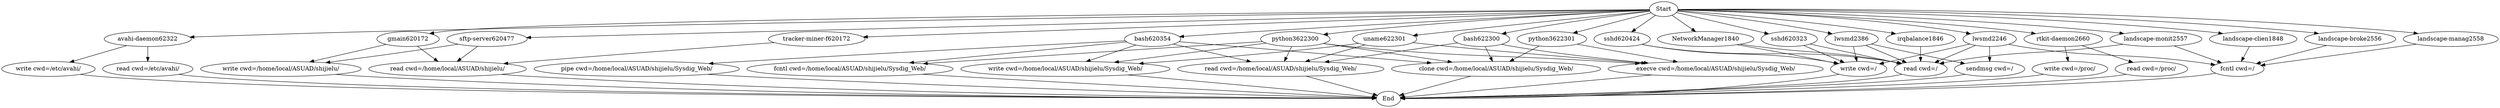 digraph {
	Start -> "avahi-daemon62322"
	Start -> gmain620172
	Start -> "tracker-miner-f620172"
	Start -> sshd620323
	Start -> bash620354
	Start -> bash622300
	Start -> python3622300
	Start -> python3622301
	Start -> uname622301
	Start -> sshd620424
	Start -> "sftp-server620477"
	Start -> "rtkit-daemon2660"
	Start -> irqbalance1846
	Start -> NetworkManager1840
	Start -> "landscape-monit2557"
	Start -> "landscape-clien1848"
	Start -> "landscape-broke2556"
	Start -> "landscape-manag2558"
	Start -> lwsmd2386
	Start -> lwsmd2246
	"avahi-daemon62322" -> "write cwd=/etc/avahi/"
	"avahi-daemon62322" -> "read cwd=/etc/avahi/"
	"write cwd=/etc/avahi/" -> End
	"read cwd=/etc/avahi/" -> End
	gmain620172 -> "write cwd=/home/local/ASUAD/shijielu/"
	gmain620172 -> "read cwd=/home/local/ASUAD/shijielu/"
	"write cwd=/home/local/ASUAD/shijielu/" -> End
	"read cwd=/home/local/ASUAD/shijielu/" -> End
	"tracker-miner-f620172" -> "read cwd=/home/local/ASUAD/shijielu/"
	sshd620323 -> "read cwd=/"
	sshd620323 -> "write cwd=/"
	"read cwd=/" -> End
	"write cwd=/" -> End
	bash620354 -> "read cwd=/home/local/ASUAD/shijielu/Sysdig_Web/"
	bash620354 -> "write cwd=/home/local/ASUAD/shijielu/Sysdig_Web/"
	bash620354 -> "pipe cwd=/home/local/ASUAD/shijielu/Sysdig_Web/"
	bash620354 -> "clone cwd=/home/local/ASUAD/shijielu/Sysdig_Web/"
	bash620354 -> "fcntl cwd=/home/local/ASUAD/shijielu/Sysdig_Web/"
	"read cwd=/home/local/ASUAD/shijielu/Sysdig_Web/" -> End
	"write cwd=/home/local/ASUAD/shijielu/Sysdig_Web/" -> End
	"pipe cwd=/home/local/ASUAD/shijielu/Sysdig_Web/" -> End
	"clone cwd=/home/local/ASUAD/shijielu/Sysdig_Web/" -> End
	bash622300 -> "clone cwd=/home/local/ASUAD/shijielu/Sysdig_Web/"
	bash622300 -> "read cwd=/home/local/ASUAD/shijielu/Sysdig_Web/"
	bash622300 -> "execve cwd=/home/local/ASUAD/shijielu/Sysdig_Web/"
	"execve cwd=/home/local/ASUAD/shijielu/Sysdig_Web/" -> End
	python3622300 -> "execve cwd=/home/local/ASUAD/shijielu/Sysdig_Web/"
	python3622300 -> "read cwd=/home/local/ASUAD/shijielu/Sysdig_Web/"
	python3622300 -> "fcntl cwd=/home/local/ASUAD/shijielu/Sysdig_Web/"
	python3622300 -> "clone cwd=/home/local/ASUAD/shijielu/Sysdig_Web/"
	python3622300 -> "write cwd=/home/local/ASUAD/shijielu/Sysdig_Web/"
	"fcntl cwd=/home/local/ASUAD/shijielu/Sysdig_Web/" -> End
	python3622301 -> "clone cwd=/home/local/ASUAD/shijielu/Sysdig_Web/"
	python3622301 -> "execve cwd=/home/local/ASUAD/shijielu/Sysdig_Web/"
	uname622301 -> "execve cwd=/home/local/ASUAD/shijielu/Sysdig_Web/"
	uname622301 -> "read cwd=/home/local/ASUAD/shijielu/Sysdig_Web/"
	uname622301 -> "write cwd=/home/local/ASUAD/shijielu/Sysdig_Web/"
	sshd620424 -> "read cwd=/"
	sshd620424 -> "write cwd=/"
	"sftp-server620477" -> "read cwd=/home/local/ASUAD/shijielu/"
	"sftp-server620477" -> "write cwd=/home/local/ASUAD/shijielu/"
	"rtkit-daemon2660" -> "write cwd=/proc/"
	"rtkit-daemon2660" -> "read cwd=/proc/"
	"write cwd=/proc/" -> End
	irqbalance1846 -> "read cwd=/"
	"read cwd=/proc/" -> End
	NetworkManager1840 -> "write cwd=/"
	NetworkManager1840 -> "read cwd=/"
	"landscape-monit2557" -> "read cwd=/"
	"landscape-monit2557" -> "fcntl cwd=/"
	"landscape-clien1848" -> "fcntl cwd=/"
	"fcntl cwd=/" -> End
	"landscape-broke2556" -> "fcntl cwd=/"
	"landscape-manag2558" -> "fcntl cwd=/"
	lwsmd2386 -> "write cwd=/"
	lwsmd2386 -> "read cwd=/"
	lwsmd2386 -> "sendmsg cwd=/"
	"sendmsg cwd=/" -> End
	lwsmd2246 -> "fcntl cwd=/"
	lwsmd2246 -> "write cwd=/"
	lwsmd2246 -> "read cwd=/"
	lwsmd2246 -> "sendmsg cwd=/"
}
